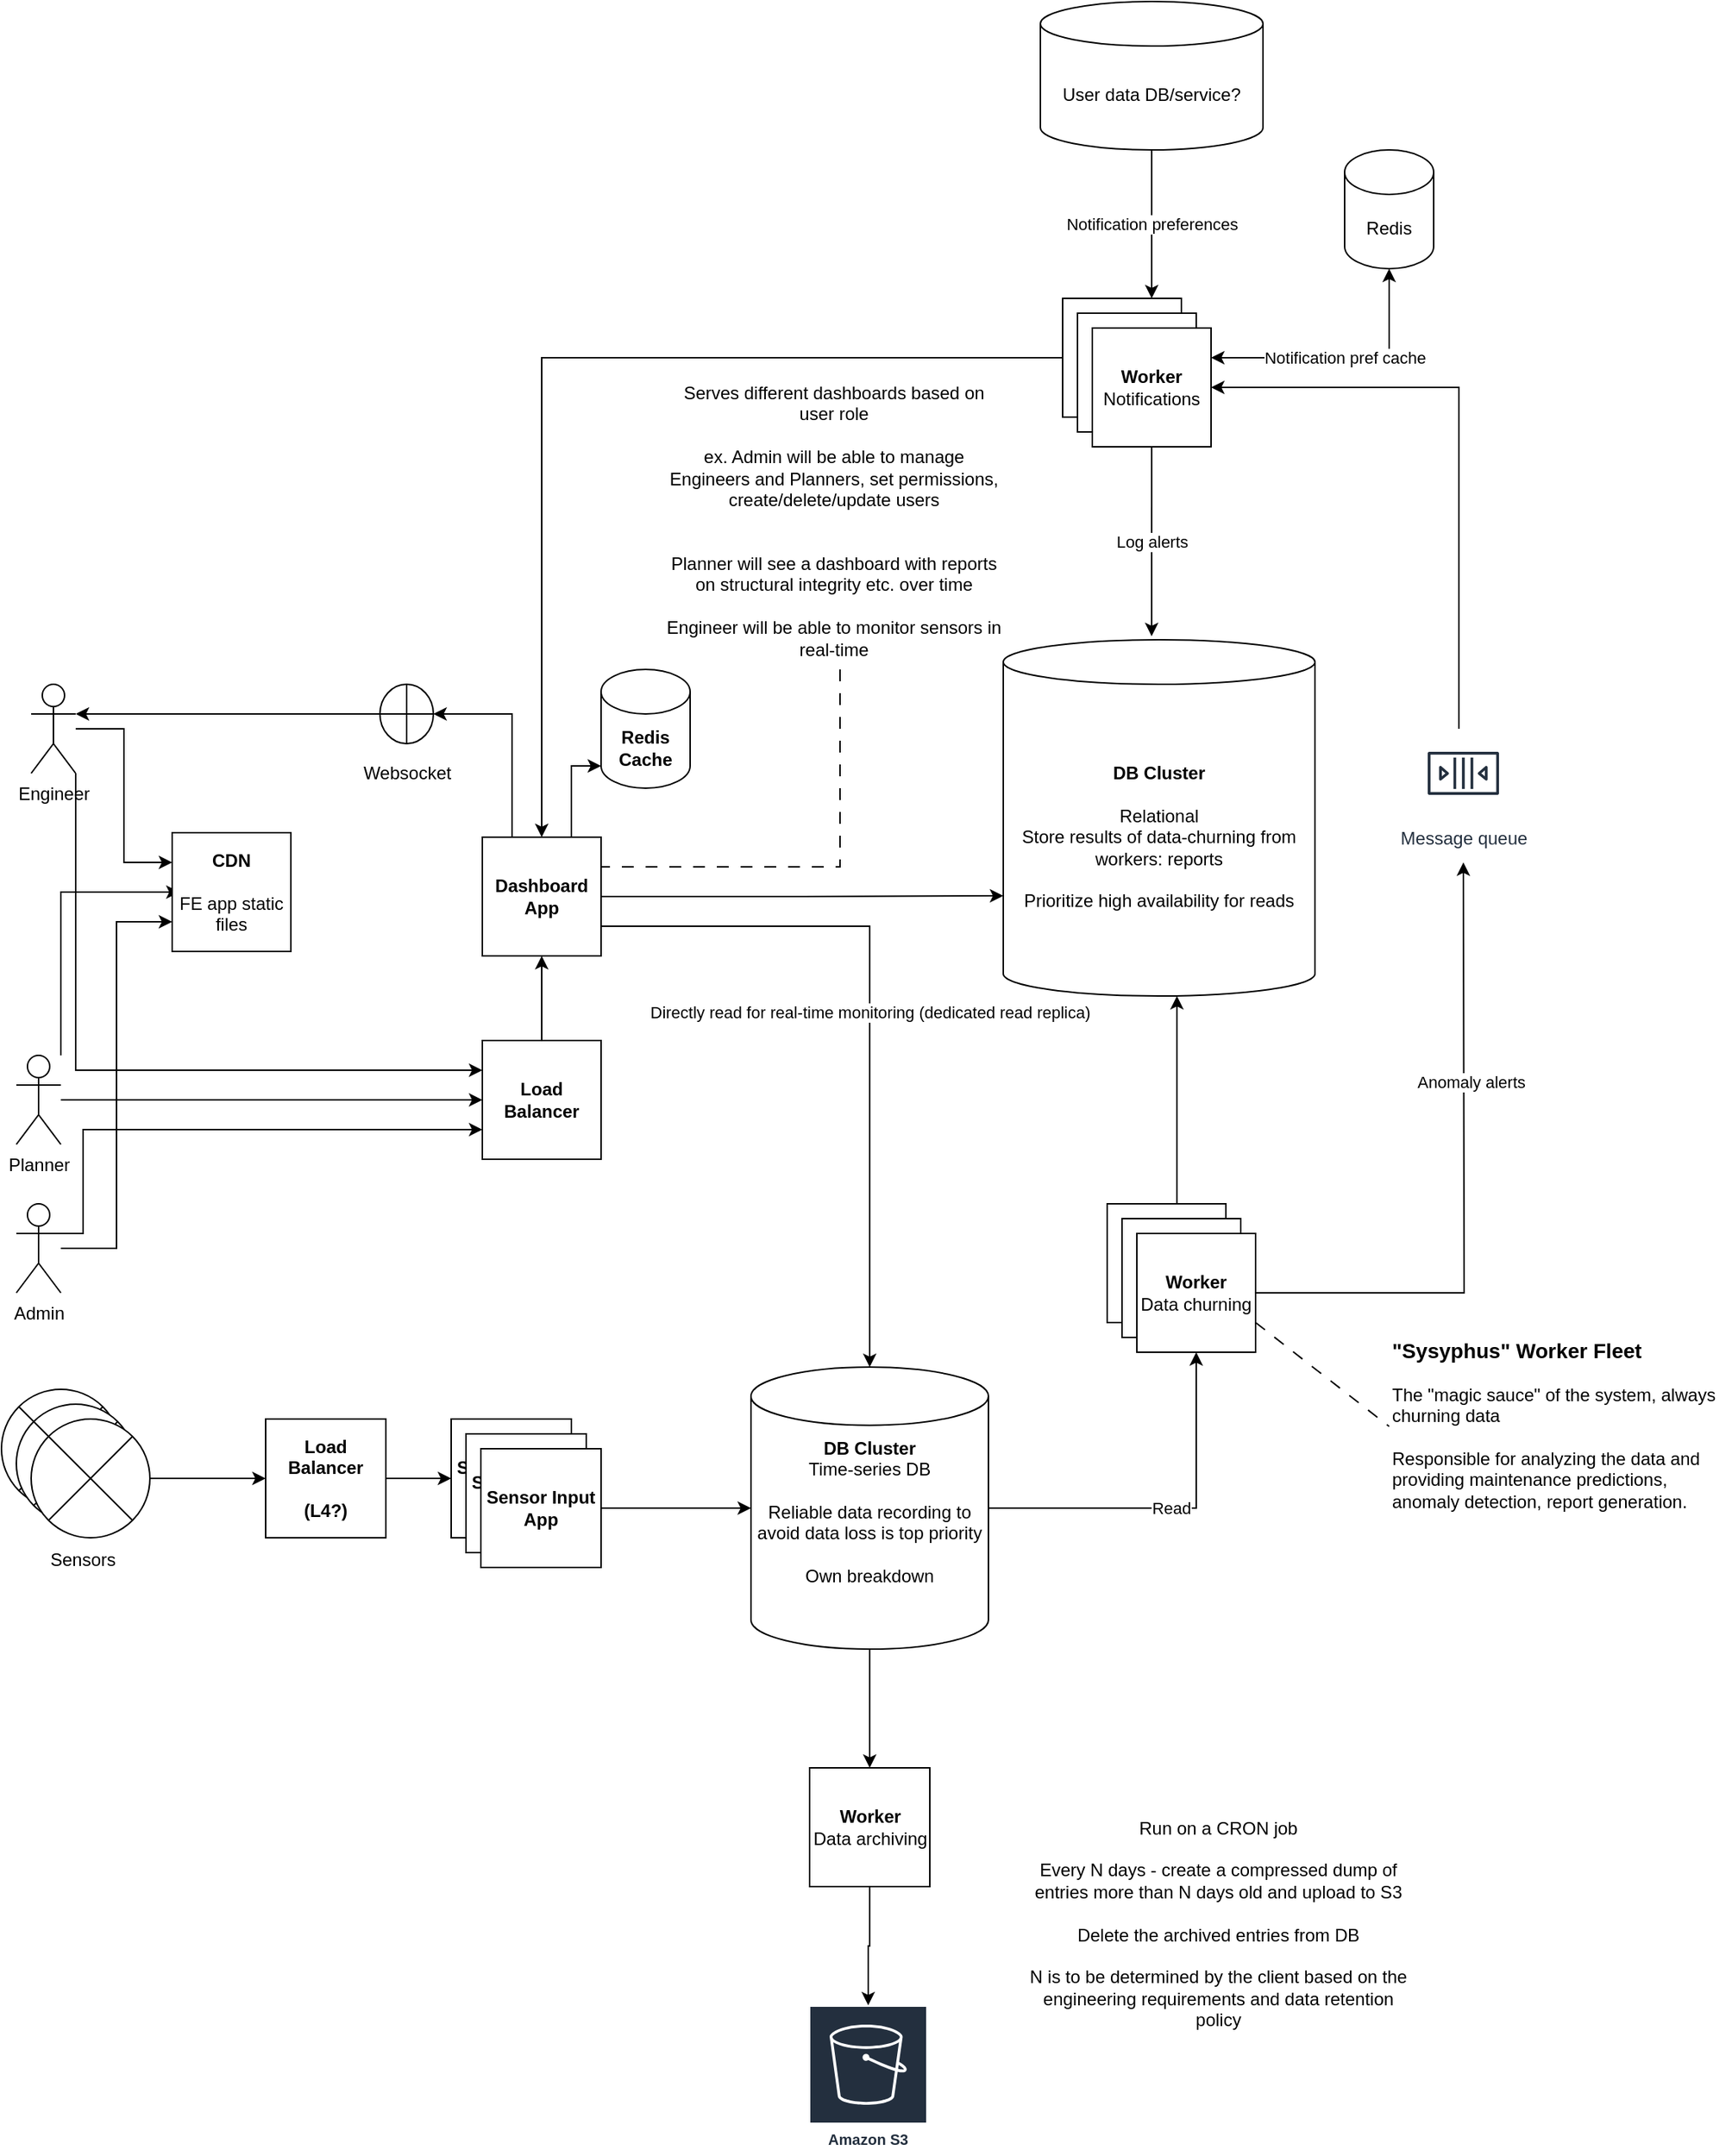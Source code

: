 <mxfile version="26.0.7">
  <diagram name="Page-1" id="T7-2kkc5fTMEt4OdFops">
    <mxGraphModel dx="1183" dy="1157" grid="1" gridSize="10" guides="1" tooltips="1" connect="1" arrows="1" fold="1" page="0" pageScale="1" pageWidth="850" pageHeight="1100" math="0" shadow="0">
      <root>
        <mxCell id="0" />
        <mxCell id="1" parent="0" />
        <mxCell id="Ek_r109Na2GJmbcFJiNA-13" style="edgeStyle=orthogonalEdgeStyle;rounded=0;orthogonalLoop=1;jettySize=auto;html=1;entryX=0;entryY=0.5;entryDx=0;entryDy=0;" edge="1" parent="1">
          <mxGeometry relative="1" as="geometry">
            <mxPoint x="105" y="320" as="sourcePoint" />
            <mxPoint x="185" y="210" as="targetPoint" />
            <Array as="points">
              <mxPoint x="105" y="210" />
            </Array>
          </mxGeometry>
        </mxCell>
        <mxCell id="Ek_r109Na2GJmbcFJiNA-93" style="edgeStyle=orthogonalEdgeStyle;rounded=0;orthogonalLoop=1;jettySize=auto;html=1;entryX=0;entryY=0.5;entryDx=0;entryDy=0;" edge="1" parent="1" source="Ek_r109Na2GJmbcFJiNA-1" target="Ek_r109Na2GJmbcFJiNA-92">
          <mxGeometry relative="1" as="geometry" />
        </mxCell>
        <mxCell id="Ek_r109Na2GJmbcFJiNA-1" value="Planner" style="shape=umlActor;verticalLabelPosition=bottom;verticalAlign=top;html=1;outlineConnect=0;" vertex="1" parent="1">
          <mxGeometry x="75" y="320" width="30" height="60" as="geometry" />
        </mxCell>
        <mxCell id="Ek_r109Na2GJmbcFJiNA-5" value="" style="shape=sumEllipse;perimeter=ellipsePerimeter;whiteSpace=wrap;html=1;backgroundOutline=1;" vertex="1" parent="1">
          <mxGeometry x="65" y="545" width="80" height="80" as="geometry" />
        </mxCell>
        <mxCell id="Ek_r109Na2GJmbcFJiNA-7" value="&lt;div&gt;&lt;b&gt;CDN&lt;/b&gt;&lt;/div&gt;&lt;div&gt;&lt;br&gt;&lt;/div&gt;&lt;div&gt;FE app static files&lt;br&gt;&lt;/div&gt;" style="whiteSpace=wrap;html=1;aspect=fixed;" vertex="1" parent="1">
          <mxGeometry x="180" y="170" width="80" height="80" as="geometry" />
        </mxCell>
        <mxCell id="Ek_r109Na2GJmbcFJiNA-100" value="Directly read for real-time monitoring (dedicated read replica)" style="edgeStyle=orthogonalEdgeStyle;rounded=0;orthogonalLoop=1;jettySize=auto;html=1;exitX=1;exitY=0.75;exitDx=0;exitDy=0;" edge="1" parent="1" source="Ek_r109Na2GJmbcFJiNA-8" target="Ek_r109Na2GJmbcFJiNA-27">
          <mxGeometry relative="1" as="geometry" />
        </mxCell>
        <mxCell id="Ek_r109Na2GJmbcFJiNA-107" style="edgeStyle=orthogonalEdgeStyle;rounded=0;orthogonalLoop=1;jettySize=auto;html=1;exitX=0.25;exitY=0;exitDx=0;exitDy=0;entryX=1;entryY=0.5;entryDx=0;entryDy=0;" edge="1" parent="1" source="Ek_r109Na2GJmbcFJiNA-8" target="Ek_r109Na2GJmbcFJiNA-105">
          <mxGeometry relative="1" as="geometry" />
        </mxCell>
        <mxCell id="Ek_r109Na2GJmbcFJiNA-8" value="&lt;div&gt;&lt;b&gt;Dashboard&lt;/b&gt;&lt;/div&gt;&lt;div&gt;&lt;b&gt;App&lt;br&gt;&lt;/b&gt;&lt;/div&gt;" style="whiteSpace=wrap;html=1;aspect=fixed;" vertex="1" parent="1">
          <mxGeometry x="389" y="173" width="80" height="80" as="geometry" />
        </mxCell>
        <mxCell id="Ek_r109Na2GJmbcFJiNA-9" value="&lt;div&gt;&lt;b&gt;Sensor Input &lt;br&gt;&lt;/b&gt;&lt;/div&gt;&lt;div&gt;&lt;b&gt;App&lt;br&gt;&lt;/b&gt;&lt;/div&gt;" style="whiteSpace=wrap;html=1;aspect=fixed;" vertex="1" parent="1">
          <mxGeometry x="368" y="565" width="81" height="80" as="geometry" />
        </mxCell>
        <mxCell id="Ek_r109Na2GJmbcFJiNA-18" style="edgeStyle=orthogonalEdgeStyle;rounded=0;orthogonalLoop=1;jettySize=auto;html=1;entryX=0;entryY=0.5;entryDx=0;entryDy=0;" edge="1" parent="1" source="Ek_r109Na2GJmbcFJiNA-14" target="Ek_r109Na2GJmbcFJiNA-9">
          <mxGeometry relative="1" as="geometry" />
        </mxCell>
        <mxCell id="Ek_r109Na2GJmbcFJiNA-14" value="&lt;div&gt;&lt;b&gt;Load Balancer&lt;/b&gt;&lt;/div&gt;&lt;br&gt;&lt;div&gt;&lt;b&gt;(L4?)&lt;/b&gt;&lt;/div&gt;" style="whiteSpace=wrap;html=1;aspect=fixed;" vertex="1" parent="1">
          <mxGeometry x="243" y="565" width="81" height="80" as="geometry" />
        </mxCell>
        <mxCell id="Ek_r109Na2GJmbcFJiNA-16" value="&lt;div&gt;&lt;b&gt;Sensor Input &lt;br&gt;&lt;/b&gt;&lt;/div&gt;&lt;div&gt;&lt;b&gt;App&lt;br&gt;&lt;/b&gt;&lt;/div&gt;" style="whiteSpace=wrap;html=1;aspect=fixed;" vertex="1" parent="1">
          <mxGeometry x="378" y="575" width="81" height="80" as="geometry" />
        </mxCell>
        <mxCell id="Ek_r109Na2GJmbcFJiNA-17" value="&lt;div&gt;&lt;b&gt;Sensor Input &lt;br&gt;&lt;/b&gt;&lt;/div&gt;&lt;div&gt;&lt;b&gt;App&lt;br&gt;&lt;/b&gt;&lt;/div&gt;" style="whiteSpace=wrap;html=1;aspect=fixed;" vertex="1" parent="1">
          <mxGeometry x="388" y="585" width="81" height="80" as="geometry" />
        </mxCell>
        <mxCell id="Ek_r109Na2GJmbcFJiNA-19" value="Sensors" style="text;html=1;align=center;verticalAlign=middle;whiteSpace=wrap;rounded=0;" vertex="1" parent="1">
          <mxGeometry x="90" y="645" width="60" height="30" as="geometry" />
        </mxCell>
        <mxCell id="Ek_r109Na2GJmbcFJiNA-20" value="" style="shape=sumEllipse;perimeter=ellipsePerimeter;whiteSpace=wrap;html=1;backgroundOutline=1;" vertex="1" parent="1">
          <mxGeometry x="75" y="555" width="80" height="80" as="geometry" />
        </mxCell>
        <mxCell id="Ek_r109Na2GJmbcFJiNA-22" value="" style="edgeStyle=orthogonalEdgeStyle;rounded=0;orthogonalLoop=1;jettySize=auto;html=1;" edge="1" parent="1" source="Ek_r109Na2GJmbcFJiNA-21" target="Ek_r109Na2GJmbcFJiNA-14">
          <mxGeometry relative="1" as="geometry" />
        </mxCell>
        <mxCell id="Ek_r109Na2GJmbcFJiNA-21" value="" style="shape=sumEllipse;perimeter=ellipsePerimeter;whiteSpace=wrap;html=1;backgroundOutline=1;" vertex="1" parent="1">
          <mxGeometry x="85" y="565" width="80" height="80" as="geometry" />
        </mxCell>
        <mxCell id="Ek_r109Na2GJmbcFJiNA-35" value="Read" style="edgeStyle=orthogonalEdgeStyle;rounded=0;orthogonalLoop=1;jettySize=auto;html=1;exitX=1;exitY=0.5;exitDx=0;exitDy=0;exitPerimeter=0;entryX=0.5;entryY=1;entryDx=0;entryDy=0;" edge="1" parent="1" source="Ek_r109Na2GJmbcFJiNA-27" target="Ek_r109Na2GJmbcFJiNA-34">
          <mxGeometry relative="1" as="geometry" />
        </mxCell>
        <mxCell id="Ek_r109Na2GJmbcFJiNA-83" style="edgeStyle=orthogonalEdgeStyle;rounded=0;orthogonalLoop=1;jettySize=auto;html=1;exitX=0.5;exitY=1;exitDx=0;exitDy=0;exitPerimeter=0;entryX=0.5;entryY=0;entryDx=0;entryDy=0;" edge="1" parent="1" source="Ek_r109Na2GJmbcFJiNA-27" target="Ek_r109Na2GJmbcFJiNA-81">
          <mxGeometry relative="1" as="geometry" />
        </mxCell>
        <mxCell id="Ek_r109Na2GJmbcFJiNA-27" value="&lt;div&gt;&lt;b&gt;DB Cluster&lt;/b&gt;&lt;/div&gt;&lt;div&gt;Time-series DB&lt;/div&gt;&lt;div&gt;&lt;br&gt;&lt;/div&gt;&lt;div&gt;Reliable data recording to avoid data loss is top priority&lt;br&gt;&lt;/div&gt;&lt;div&gt;&lt;br&gt;&lt;/div&gt;&lt;div&gt;Own breakdown&lt;br&gt;&lt;/div&gt;&lt;div&gt;&lt;br&gt;&lt;/div&gt;&lt;div&gt;&lt;br&gt;&lt;/div&gt;" style="shape=cylinder3;whiteSpace=wrap;html=1;boundedLbl=1;backgroundOutline=1;size=19.6;" vertex="1" parent="1">
          <mxGeometry x="570" y="530" width="160" height="190" as="geometry" />
        </mxCell>
        <mxCell id="Ek_r109Na2GJmbcFJiNA-31" style="edgeStyle=orthogonalEdgeStyle;rounded=0;orthogonalLoop=1;jettySize=auto;html=1;exitX=1;exitY=0.5;exitDx=0;exitDy=0;entryX=0;entryY=0.5;entryDx=0;entryDy=0;entryPerimeter=0;" edge="1" parent="1" source="Ek_r109Na2GJmbcFJiNA-17" target="Ek_r109Na2GJmbcFJiNA-27">
          <mxGeometry relative="1" as="geometry" />
        </mxCell>
        <mxCell id="Ek_r109Na2GJmbcFJiNA-32" value="" style="whiteSpace=wrap;html=1;aspect=fixed;" vertex="1" parent="1">
          <mxGeometry x="810" y="420" width="80" height="80" as="geometry" />
        </mxCell>
        <mxCell id="Ek_r109Na2GJmbcFJiNA-33" value="" style="whiteSpace=wrap;html=1;aspect=fixed;" vertex="1" parent="1">
          <mxGeometry x="820" y="430" width="80" height="80" as="geometry" />
        </mxCell>
        <mxCell id="Ek_r109Na2GJmbcFJiNA-54" style="rounded=0;orthogonalLoop=1;jettySize=auto;html=1;exitX=1;exitY=0.75;exitDx=0;exitDy=0;entryX=0;entryY=0.5;entryDx=0;entryDy=0;endArrow=none;startFill=0;dashed=1;dashPattern=8 8;" edge="1" parent="1" source="Ek_r109Na2GJmbcFJiNA-34" target="Ek_r109Na2GJmbcFJiNA-52">
          <mxGeometry relative="1" as="geometry" />
        </mxCell>
        <mxCell id="Ek_r109Na2GJmbcFJiNA-69" style="edgeStyle=orthogonalEdgeStyle;rounded=0;orthogonalLoop=1;jettySize=auto;html=1;" edge="1" parent="1" source="Ek_r109Na2GJmbcFJiNA-34">
          <mxGeometry relative="1" as="geometry">
            <mxPoint x="1050" y="190" as="targetPoint" />
          </mxGeometry>
        </mxCell>
        <mxCell id="Ek_r109Na2GJmbcFJiNA-72" value="Anomaly alerts" style="edgeLabel;html=1;align=center;verticalAlign=middle;resizable=0;points=[];" vertex="1" connectable="0" parent="Ek_r109Na2GJmbcFJiNA-69">
          <mxGeometry x="0.313" y="-4" relative="1" as="geometry">
            <mxPoint as="offset" />
          </mxGeometry>
        </mxCell>
        <mxCell id="Ek_r109Na2GJmbcFJiNA-34" value="&lt;div&gt;&lt;b&gt;Worker&lt;/b&gt;&lt;/div&gt;Data churning" style="whiteSpace=wrap;html=1;aspect=fixed;" vertex="1" parent="1">
          <mxGeometry x="830" y="440" width="80" height="80" as="geometry" />
        </mxCell>
        <mxCell id="Ek_r109Na2GJmbcFJiNA-36" value="&lt;div&gt;&lt;b&gt;DB Cluster&lt;/b&gt;&lt;/div&gt;&lt;br&gt;&lt;div&gt;Relational&lt;/div&gt;&lt;div&gt;Store results of data-churning from workers: reports&lt;br&gt;&lt;/div&gt;&lt;div&gt;&lt;br&gt;&lt;/div&gt;&lt;div&gt;Prioritize high availability for reads&lt;/div&gt;" style="shape=cylinder3;whiteSpace=wrap;html=1;boundedLbl=1;backgroundOutline=1;size=15;" vertex="1" parent="1">
          <mxGeometry x="740" y="40" width="210" height="240" as="geometry" />
        </mxCell>
        <mxCell id="Ek_r109Na2GJmbcFJiNA-38" style="edgeStyle=orthogonalEdgeStyle;rounded=0;orthogonalLoop=1;jettySize=auto;html=1;exitX=0.5;exitY=0;exitDx=0;exitDy=0;entryX=0.5;entryY=1;entryDx=0;entryDy=0;entryPerimeter=0;" edge="1" parent="1">
          <mxGeometry relative="1" as="geometry">
            <mxPoint x="862.0" y="420" as="sourcePoint" />
            <mxPoint x="857" y="280.0" as="targetPoint" />
            <Array as="points">
              <mxPoint x="857" y="420" />
            </Array>
          </mxGeometry>
        </mxCell>
        <mxCell id="Ek_r109Na2GJmbcFJiNA-40" style="edgeStyle=orthogonalEdgeStyle;rounded=0;orthogonalLoop=1;jettySize=auto;html=1;exitX=1;exitY=0.5;exitDx=0;exitDy=0;entryX=0;entryY=0;entryDx=0;entryDy=172.5;entryPerimeter=0;" edge="1" parent="1" source="Ek_r109Na2GJmbcFJiNA-8" target="Ek_r109Na2GJmbcFJiNA-36">
          <mxGeometry relative="1" as="geometry" />
        </mxCell>
        <mxCell id="Ek_r109Na2GJmbcFJiNA-41" value="Redis Cache" style="shape=cylinder3;whiteSpace=wrap;html=1;boundedLbl=1;backgroundOutline=1;size=15;fontStyle=1" vertex="1" parent="1">
          <mxGeometry x="469" y="60" width="60" height="80" as="geometry" />
        </mxCell>
        <mxCell id="Ek_r109Na2GJmbcFJiNA-42" style="edgeStyle=orthogonalEdgeStyle;rounded=0;orthogonalLoop=1;jettySize=auto;html=1;exitX=0.75;exitY=0;exitDx=0;exitDy=0;entryX=0;entryY=1;entryDx=0;entryDy=-15;entryPerimeter=0;" edge="1" parent="1" source="Ek_r109Na2GJmbcFJiNA-8" target="Ek_r109Na2GJmbcFJiNA-41">
          <mxGeometry relative="1" as="geometry" />
        </mxCell>
        <mxCell id="Ek_r109Na2GJmbcFJiNA-104" style="edgeStyle=orthogonalEdgeStyle;rounded=0;orthogonalLoop=1;jettySize=auto;html=1;entryX=0.5;entryY=0;entryDx=0;entryDy=0;" edge="1" parent="1" source="Ek_r109Na2GJmbcFJiNA-43" target="Ek_r109Na2GJmbcFJiNA-8">
          <mxGeometry relative="1" as="geometry" />
        </mxCell>
        <mxCell id="Ek_r109Na2GJmbcFJiNA-43" value="" style="whiteSpace=wrap;html=1;aspect=fixed;" vertex="1" parent="1">
          <mxGeometry x="780" y="-190" width="80" height="80" as="geometry" />
        </mxCell>
        <mxCell id="Ek_r109Na2GJmbcFJiNA-44" value="" style="whiteSpace=wrap;html=1;aspect=fixed;" vertex="1" parent="1">
          <mxGeometry x="790" y="-180" width="80" height="80" as="geometry" />
        </mxCell>
        <mxCell id="Ek_r109Na2GJmbcFJiNA-45" value="&lt;div&gt;&lt;b&gt;Worker&lt;/b&gt;&lt;/div&gt;Notifications" style="whiteSpace=wrap;html=1;aspect=fixed;" vertex="1" parent="1">
          <mxGeometry x="800" y="-170" width="80" height="80" as="geometry" />
        </mxCell>
        <mxCell id="Ek_r109Na2GJmbcFJiNA-46" value="Log alerts" style="edgeStyle=orthogonalEdgeStyle;rounded=0;orthogonalLoop=1;jettySize=auto;html=1;exitX=0.5;exitY=1;exitDx=0;exitDy=0;entryX=0.476;entryY=-0.01;entryDx=0;entryDy=0;entryPerimeter=0;" edge="1" parent="1" source="Ek_r109Na2GJmbcFJiNA-45" target="Ek_r109Na2GJmbcFJiNA-36">
          <mxGeometry relative="1" as="geometry" />
        </mxCell>
        <mxCell id="Ek_r109Na2GJmbcFJiNA-52" value="&lt;h3&gt;&lt;b&gt;&quot;Sysyphus&quot; Worker Fleet&lt;/b&gt;&lt;/h3&gt;&lt;div&gt;The &quot;magic sauce&quot; of the system, always churning data&lt;br&gt;&lt;/div&gt;&lt;div&gt;&lt;br&gt;&lt;/div&gt;&lt;div&gt;Responsible for analyzing the data and providing maintenance predictions, anomaly detection, report generation.&lt;/div&gt;&lt;div&gt;&lt;br&gt;&lt;/div&gt;&lt;div&gt;&lt;br&gt;&lt;/div&gt;&lt;div&gt;&lt;br&gt;&lt;/div&gt;&lt;div&gt;&lt;br&gt;&lt;/div&gt;" style="text;html=1;whiteSpace=wrap;overflow=hidden;rounded=0;" vertex="1" parent="1">
          <mxGeometry x="1000" y="490" width="230" height="160" as="geometry" />
        </mxCell>
        <mxCell id="Ek_r109Na2GJmbcFJiNA-70" style="edgeStyle=orthogonalEdgeStyle;rounded=0;orthogonalLoop=1;jettySize=auto;html=1;entryX=1;entryY=0.5;entryDx=0;entryDy=0;" edge="1" parent="1" source="Ek_r109Na2GJmbcFJiNA-71" target="Ek_r109Na2GJmbcFJiNA-45">
          <mxGeometry relative="1" as="geometry">
            <mxPoint x="1046.75" y="100" as="sourcePoint" />
            <Array as="points">
              <mxPoint x="1047" y="-130" />
            </Array>
          </mxGeometry>
        </mxCell>
        <mxCell id="Ek_r109Na2GJmbcFJiNA-71" value="Message queue" style="sketch=0;outlineConnect=0;fontColor=#232F3E;gradientColor=none;strokeColor=#232F3E;fillColor=#ffffff;dashed=0;verticalLabelPosition=bottom;verticalAlign=top;align=center;html=1;fontSize=12;fontStyle=0;aspect=fixed;shape=mxgraph.aws4.resourceIcon;resIcon=mxgraph.aws4.queue;" vertex="1" parent="1">
          <mxGeometry x="1020" y="100" width="60" height="60" as="geometry" />
        </mxCell>
        <mxCell id="Ek_r109Na2GJmbcFJiNA-74" value="Notification preferences" style="edgeStyle=orthogonalEdgeStyle;rounded=0;orthogonalLoop=1;jettySize=auto;html=1;entryX=0.75;entryY=0;entryDx=0;entryDy=0;" edge="1" parent="1" source="Ek_r109Na2GJmbcFJiNA-73" target="Ek_r109Na2GJmbcFJiNA-43">
          <mxGeometry relative="1" as="geometry" />
        </mxCell>
        <mxCell id="Ek_r109Na2GJmbcFJiNA-73" value="User data DB/service?" style="shape=cylinder3;whiteSpace=wrap;html=1;boundedLbl=1;backgroundOutline=1;size=15;" vertex="1" parent="1">
          <mxGeometry x="765" y="-390" width="150" height="100" as="geometry" />
        </mxCell>
        <mxCell id="Ek_r109Na2GJmbcFJiNA-75" value="Redis" style="shape=cylinder3;whiteSpace=wrap;html=1;boundedLbl=1;backgroundOutline=1;size=15;" vertex="1" parent="1">
          <mxGeometry x="970" y="-290" width="60" height="80" as="geometry" />
        </mxCell>
        <mxCell id="Ek_r109Na2GJmbcFJiNA-76" value="Notification pref cache" style="edgeStyle=orthogonalEdgeStyle;rounded=0;orthogonalLoop=1;jettySize=auto;html=1;exitX=1;exitY=0.25;exitDx=0;exitDy=0;entryX=0.5;entryY=1;entryDx=0;entryDy=0;entryPerimeter=0;startArrow=classic;startFill=1;" edge="1" parent="1" source="Ek_r109Na2GJmbcFJiNA-45" target="Ek_r109Na2GJmbcFJiNA-75">
          <mxGeometry relative="1" as="geometry" />
        </mxCell>
        <mxCell id="Ek_r109Na2GJmbcFJiNA-84" style="edgeStyle=orthogonalEdgeStyle;rounded=0;orthogonalLoop=1;jettySize=auto;html=1;exitX=0.5;exitY=1;exitDx=0;exitDy=0;" edge="1" parent="1" source="Ek_r109Na2GJmbcFJiNA-81" target="Ek_r109Na2GJmbcFJiNA-82">
          <mxGeometry relative="1" as="geometry" />
        </mxCell>
        <mxCell id="Ek_r109Na2GJmbcFJiNA-81" value="&lt;b&gt;Worker&lt;/b&gt;&lt;br&gt;&lt;div&gt;Data archiving&lt;/div&gt;" style="whiteSpace=wrap;html=1;aspect=fixed;" vertex="1" parent="1">
          <mxGeometry x="609.5" y="800" width="81" height="80" as="geometry" />
        </mxCell>
        <mxCell id="Ek_r109Na2GJmbcFJiNA-82" value="Amazon S3" style="sketch=0;outlineConnect=0;fontColor=#232F3E;gradientColor=none;strokeColor=#ffffff;fillColor=#232F3E;dashed=0;verticalLabelPosition=middle;verticalAlign=bottom;align=center;html=1;whiteSpace=wrap;fontSize=10;fontStyle=1;spacing=3;shape=mxgraph.aws4.productIcon;prIcon=mxgraph.aws4.s3;" vertex="1" parent="1">
          <mxGeometry x="609" y="960" width="80" height="100" as="geometry" />
        </mxCell>
        <mxCell id="Ek_r109Na2GJmbcFJiNA-111" style="edgeStyle=orthogonalEdgeStyle;rounded=0;orthogonalLoop=1;jettySize=auto;html=1;exitX=1;exitY=1;exitDx=0;exitDy=0;exitPerimeter=0;entryX=0;entryY=0.25;entryDx=0;entryDy=0;" edge="1" parent="1" source="Ek_r109Na2GJmbcFJiNA-86" target="Ek_r109Na2GJmbcFJiNA-92">
          <mxGeometry relative="1" as="geometry" />
        </mxCell>
        <mxCell id="Ek_r109Na2GJmbcFJiNA-114" style="edgeStyle=orthogonalEdgeStyle;rounded=0;orthogonalLoop=1;jettySize=auto;html=1;entryX=0;entryY=0.25;entryDx=0;entryDy=0;" edge="1" parent="1" source="Ek_r109Na2GJmbcFJiNA-86" target="Ek_r109Na2GJmbcFJiNA-7">
          <mxGeometry relative="1" as="geometry" />
        </mxCell>
        <mxCell id="Ek_r109Na2GJmbcFJiNA-86" value="Engineer" style="shape=umlActor;verticalLabelPosition=bottom;verticalAlign=top;html=1;outlineConnect=0;" vertex="1" parent="1">
          <mxGeometry x="85" y="70" width="30" height="60" as="geometry" />
        </mxCell>
        <mxCell id="Ek_r109Na2GJmbcFJiNA-94" style="edgeStyle=orthogonalEdgeStyle;rounded=0;orthogonalLoop=1;jettySize=auto;html=1;entryX=0.5;entryY=1;entryDx=0;entryDy=0;" edge="1" parent="1" source="Ek_r109Na2GJmbcFJiNA-92" target="Ek_r109Na2GJmbcFJiNA-8">
          <mxGeometry relative="1" as="geometry" />
        </mxCell>
        <mxCell id="Ek_r109Na2GJmbcFJiNA-92" value="&lt;b&gt;Load Balancer&lt;/b&gt;" style="whiteSpace=wrap;html=1;aspect=fixed;" vertex="1" parent="1">
          <mxGeometry x="389" y="310" width="80" height="80" as="geometry" />
        </mxCell>
        <mxCell id="Ek_r109Na2GJmbcFJiNA-112" style="edgeStyle=orthogonalEdgeStyle;rounded=0;orthogonalLoop=1;jettySize=auto;html=1;exitX=1;exitY=0.333;exitDx=0;exitDy=0;exitPerimeter=0;entryX=0;entryY=0.75;entryDx=0;entryDy=0;" edge="1" parent="1" source="Ek_r109Na2GJmbcFJiNA-95" target="Ek_r109Na2GJmbcFJiNA-92">
          <mxGeometry relative="1" as="geometry">
            <Array as="points">
              <mxPoint x="120" y="370" />
            </Array>
          </mxGeometry>
        </mxCell>
        <mxCell id="Ek_r109Na2GJmbcFJiNA-115" style="edgeStyle=orthogonalEdgeStyle;rounded=0;orthogonalLoop=1;jettySize=auto;html=1;entryX=0;entryY=0.75;entryDx=0;entryDy=0;" edge="1" parent="1" source="Ek_r109Na2GJmbcFJiNA-95" target="Ek_r109Na2GJmbcFJiNA-7">
          <mxGeometry relative="1" as="geometry" />
        </mxCell>
        <mxCell id="Ek_r109Na2GJmbcFJiNA-95" value="Admin" style="shape=umlActor;verticalLabelPosition=bottom;verticalAlign=top;html=1;outlineConnect=0;" vertex="1" parent="1">
          <mxGeometry x="75" y="420" width="30" height="60" as="geometry" />
        </mxCell>
        <mxCell id="Ek_r109Na2GJmbcFJiNA-116" style="edgeStyle=orthogonalEdgeStyle;rounded=0;orthogonalLoop=1;jettySize=auto;html=1;entryX=1;entryY=0.25;entryDx=0;entryDy=0;endArrow=none;startFill=0;dashed=1;dashPattern=8 8;" edge="1" parent="1" source="Ek_r109Na2GJmbcFJiNA-98" target="Ek_r109Na2GJmbcFJiNA-8">
          <mxGeometry relative="1" as="geometry">
            <Array as="points">
              <mxPoint x="630" y="193" />
            </Array>
          </mxGeometry>
        </mxCell>
        <mxCell id="Ek_r109Na2GJmbcFJiNA-98" value="&lt;div&gt;Serves different dashboards based on user role&lt;/div&gt;&lt;div&gt;&lt;br&gt;&lt;/div&gt;&lt;div&gt;ex. Admin will be able to manage Engineers and Planners, set permissions, create/delete/update users&lt;br&gt;&lt;/div&gt;&lt;div&gt;&lt;br&gt;&lt;/div&gt;&lt;div&gt;&lt;br&gt;&lt;/div&gt;&lt;div&gt;Planner will see a dashboard with reports on structural integrity etc. over time&lt;/div&gt;&lt;div&gt;&lt;br&gt;&lt;/div&gt;&lt;div&gt;Engineer will be able to monitor sensors in real-time&lt;/div&gt;" style="text;html=1;align=center;verticalAlign=middle;whiteSpace=wrap;rounded=0;" vertex="1" parent="1">
          <mxGeometry x="510.5" y="-140" width="229.5" height="200" as="geometry" />
        </mxCell>
        <mxCell id="Ek_r109Na2GJmbcFJiNA-105" value="" style="shape=orEllipse;perimeter=ellipsePerimeter;whiteSpace=wrap;html=1;backgroundOutline=1;" vertex="1" parent="1">
          <mxGeometry x="320" y="70" width="36" height="40" as="geometry" />
        </mxCell>
        <mxCell id="Ek_r109Na2GJmbcFJiNA-106" value="Websocket" style="text;html=1;align=center;verticalAlign=middle;resizable=0;points=[];autosize=1;strokeColor=none;fillColor=none;" vertex="1" parent="1">
          <mxGeometry x="298" y="115" width="80" height="30" as="geometry" />
        </mxCell>
        <mxCell id="Ek_r109Na2GJmbcFJiNA-108" style="edgeStyle=orthogonalEdgeStyle;rounded=0;orthogonalLoop=1;jettySize=auto;html=1;exitX=0;exitY=0.5;exitDx=0;exitDy=0;entryX=1;entryY=0.333;entryDx=0;entryDy=0;entryPerimeter=0;" edge="1" parent="1" source="Ek_r109Na2GJmbcFJiNA-105" target="Ek_r109Na2GJmbcFJiNA-86">
          <mxGeometry relative="1" as="geometry" />
        </mxCell>
        <mxCell id="Ek_r109Na2GJmbcFJiNA-117" value="&lt;div&gt;Run on a CRON job&lt;/div&gt;&lt;div&gt;&lt;br&gt;&lt;/div&gt;&lt;div&gt;Every N days - create a compressed dump of entries more than N days old and upload to S3&lt;/div&gt;&lt;div&gt;&lt;br&gt;&lt;/div&gt;&lt;div&gt;Delete the archived entries from DB&lt;/div&gt;&lt;div&gt;&lt;br&gt;&lt;/div&gt;&lt;div&gt;N is to be determined by the client based on the engineering requirements and data retention policy&lt;br&gt;&lt;/div&gt;" style="text;html=1;align=center;verticalAlign=middle;whiteSpace=wrap;rounded=0;" vertex="1" parent="1">
          <mxGeometry x="750" y="800" width="270" height="210" as="geometry" />
        </mxCell>
      </root>
    </mxGraphModel>
  </diagram>
</mxfile>
